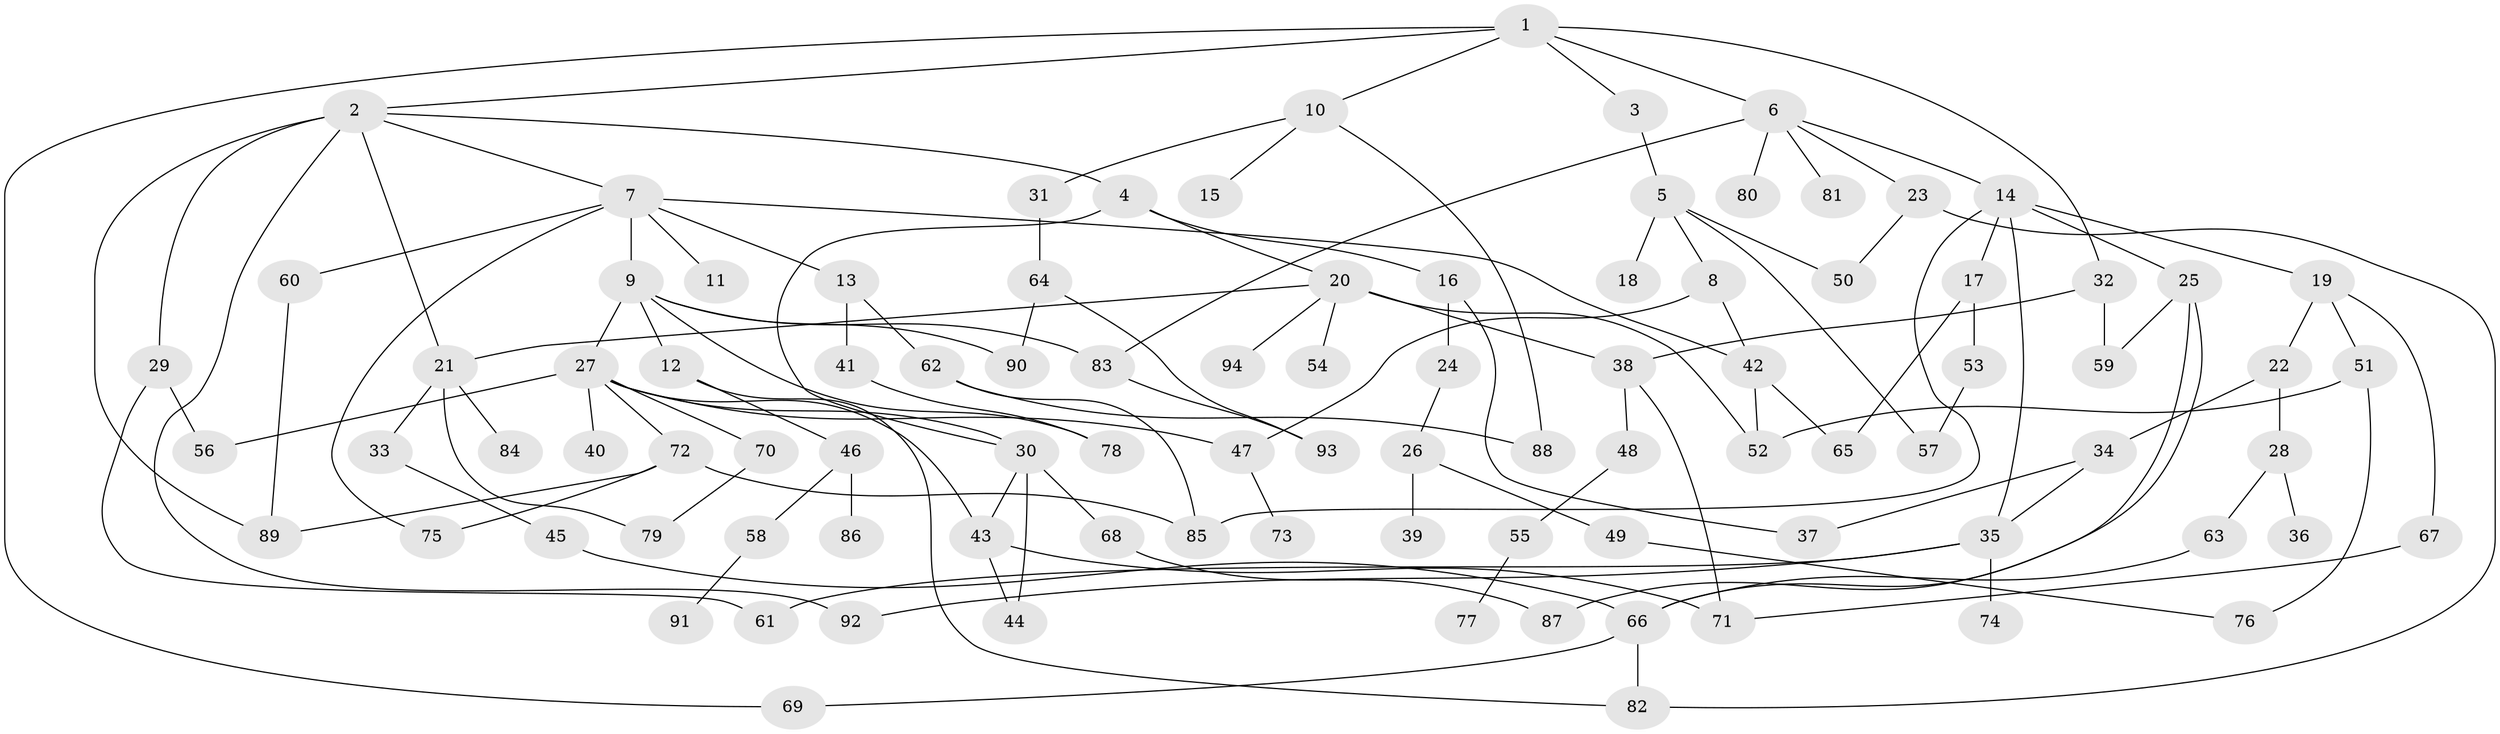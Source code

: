 // coarse degree distribution, {19: 0.03571428571428571, 4: 0.10714285714285714, 9: 0.03571428571428571, 3: 0.14285714285714285, 12: 0.03571428571428571, 1: 0.2857142857142857, 6: 0.03571428571428571, 2: 0.32142857142857145}
// Generated by graph-tools (version 1.1) at 2025/16/03/04/25 18:16:48]
// undirected, 94 vertices, 131 edges
graph export_dot {
graph [start="1"]
  node [color=gray90,style=filled];
  1;
  2;
  3;
  4;
  5;
  6;
  7;
  8;
  9;
  10;
  11;
  12;
  13;
  14;
  15;
  16;
  17;
  18;
  19;
  20;
  21;
  22;
  23;
  24;
  25;
  26;
  27;
  28;
  29;
  30;
  31;
  32;
  33;
  34;
  35;
  36;
  37;
  38;
  39;
  40;
  41;
  42;
  43;
  44;
  45;
  46;
  47;
  48;
  49;
  50;
  51;
  52;
  53;
  54;
  55;
  56;
  57;
  58;
  59;
  60;
  61;
  62;
  63;
  64;
  65;
  66;
  67;
  68;
  69;
  70;
  71;
  72;
  73;
  74;
  75;
  76;
  77;
  78;
  79;
  80;
  81;
  82;
  83;
  84;
  85;
  86;
  87;
  88;
  89;
  90;
  91;
  92;
  93;
  94;
  1 -- 2;
  1 -- 3;
  1 -- 6;
  1 -- 10;
  1 -- 32;
  1 -- 69;
  2 -- 4;
  2 -- 7;
  2 -- 21;
  2 -- 29;
  2 -- 89;
  2 -- 92;
  3 -- 5;
  4 -- 16;
  4 -- 20;
  4 -- 30;
  5 -- 8;
  5 -- 18;
  5 -- 57;
  5 -- 50;
  6 -- 14;
  6 -- 23;
  6 -- 80;
  6 -- 81;
  6 -- 83;
  7 -- 9;
  7 -- 11;
  7 -- 13;
  7 -- 60;
  7 -- 75;
  7 -- 42;
  8 -- 42;
  8 -- 47;
  9 -- 12;
  9 -- 27;
  9 -- 83;
  9 -- 90;
  9 -- 78;
  10 -- 15;
  10 -- 31;
  10 -- 88;
  12 -- 46;
  12 -- 82;
  13 -- 41;
  13 -- 62;
  14 -- 17;
  14 -- 19;
  14 -- 25;
  14 -- 35;
  14 -- 85;
  16 -- 24;
  16 -- 37;
  17 -- 53;
  17 -- 65;
  19 -- 22;
  19 -- 51;
  19 -- 67;
  20 -- 54;
  20 -- 94;
  20 -- 38;
  20 -- 52;
  20 -- 21;
  21 -- 33;
  21 -- 79;
  21 -- 84;
  22 -- 28;
  22 -- 34;
  23 -- 50;
  23 -- 82;
  24 -- 26;
  25 -- 59;
  25 -- 87;
  25 -- 66;
  26 -- 39;
  26 -- 49;
  27 -- 30;
  27 -- 40;
  27 -- 47;
  27 -- 70;
  27 -- 72;
  27 -- 43;
  27 -- 56;
  28 -- 36;
  28 -- 63;
  29 -- 56;
  29 -- 61;
  30 -- 43;
  30 -- 44;
  30 -- 68;
  31 -- 64;
  32 -- 38;
  32 -- 59;
  33 -- 45;
  34 -- 37;
  34 -- 35;
  35 -- 61;
  35 -- 74;
  35 -- 92;
  38 -- 48;
  38 -- 71;
  41 -- 78;
  42 -- 65;
  42 -- 52;
  43 -- 71;
  43 -- 44;
  45 -- 66;
  46 -- 58;
  46 -- 86;
  47 -- 73;
  48 -- 55;
  49 -- 76;
  51 -- 52;
  51 -- 76;
  53 -- 57;
  55 -- 77;
  58 -- 91;
  60 -- 89;
  62 -- 88;
  62 -- 85;
  63 -- 66;
  64 -- 90;
  64 -- 93;
  66 -- 69;
  66 -- 82;
  67 -- 71;
  68 -- 87;
  70 -- 79;
  72 -- 85;
  72 -- 75;
  72 -- 89;
  83 -- 93;
}
